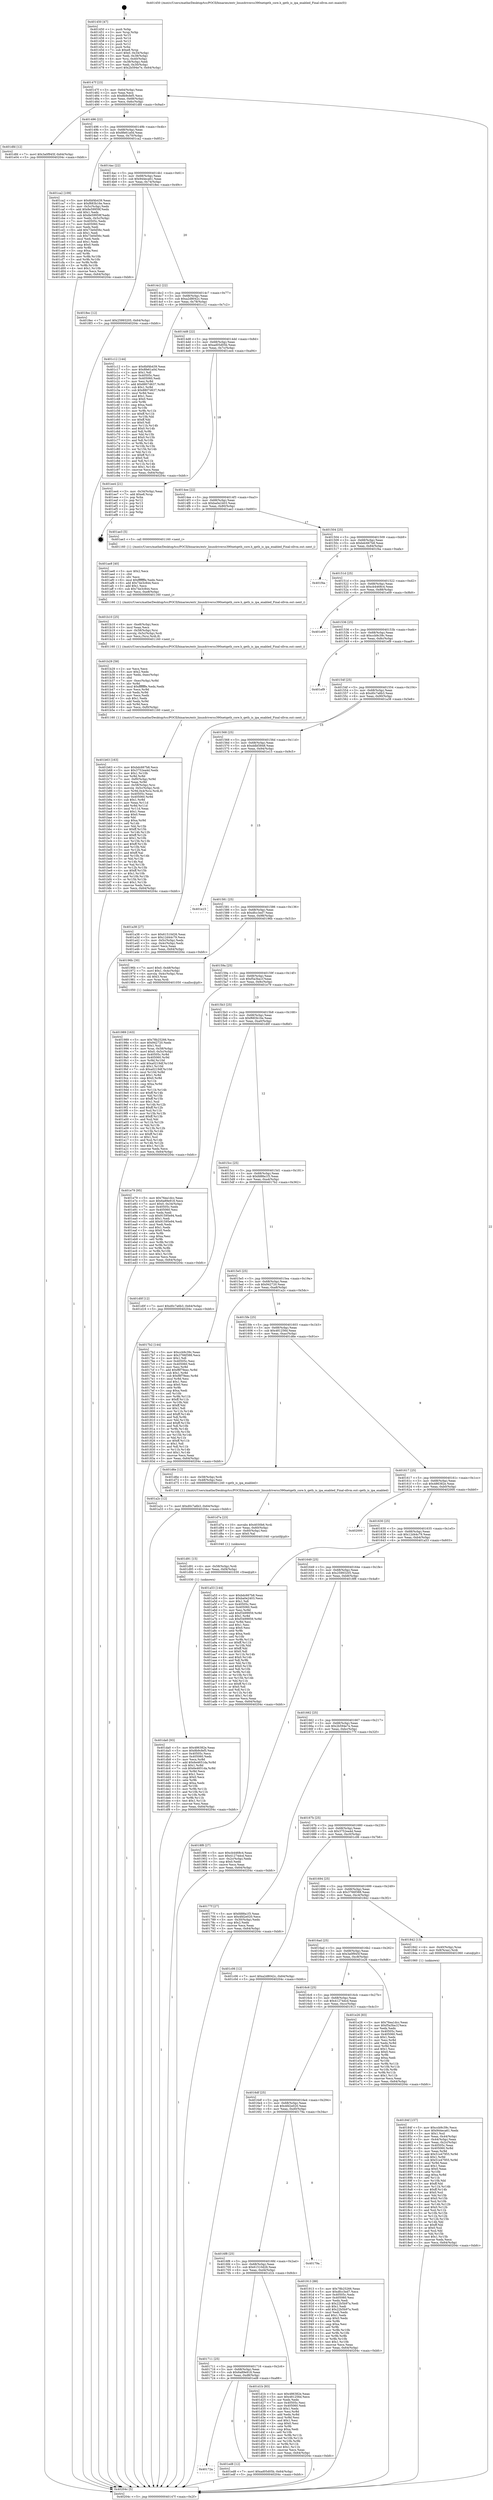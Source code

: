 digraph "0x401450" {
  label = "0x401450 (/mnt/c/Users/mathe/Desktop/tcc/POCII/binaries/extr_linuxdriverss390netqeth_core.h_qeth_is_ipa_enabled_Final-ollvm.out::main(0))"
  labelloc = "t"
  node[shape=record]

  Entry [label="",width=0.3,height=0.3,shape=circle,fillcolor=black,style=filled]
  "0x40147f" [label="{
     0x40147f [23]\l
     | [instrs]\l
     &nbsp;&nbsp;0x40147f \<+3\>: mov -0x64(%rbp),%eax\l
     &nbsp;&nbsp;0x401482 \<+2\>: mov %eax,%ecx\l
     &nbsp;&nbsp;0x401484 \<+6\>: sub $0x8b9cfef5,%ecx\l
     &nbsp;&nbsp;0x40148a \<+3\>: mov %eax,-0x68(%rbp)\l
     &nbsp;&nbsp;0x40148d \<+3\>: mov %ecx,-0x6c(%rbp)\l
     &nbsp;&nbsp;0x401490 \<+6\>: je 0000000000401dfd \<main+0x9ad\>\l
  }"]
  "0x401dfd" [label="{
     0x401dfd [12]\l
     | [instrs]\l
     &nbsp;&nbsp;0x401dfd \<+7\>: movl $0x3a0f945f,-0x64(%rbp)\l
     &nbsp;&nbsp;0x401e04 \<+5\>: jmp 000000000040204c \<main+0xbfc\>\l
  }"]
  "0x401496" [label="{
     0x401496 [22]\l
     | [instrs]\l
     &nbsp;&nbsp;0x401496 \<+5\>: jmp 000000000040149b \<main+0x4b\>\l
     &nbsp;&nbsp;0x40149b \<+3\>: mov -0x68(%rbp),%eax\l
     &nbsp;&nbsp;0x40149e \<+5\>: sub $0x8fe61a0d,%eax\l
     &nbsp;&nbsp;0x4014a3 \<+3\>: mov %eax,-0x70(%rbp)\l
     &nbsp;&nbsp;0x4014a6 \<+6\>: je 0000000000401ca2 \<main+0x852\>\l
  }"]
  Exit [label="",width=0.3,height=0.3,shape=circle,fillcolor=black,style=filled,peripheries=2]
  "0x401ca2" [label="{
     0x401ca2 [109]\l
     | [instrs]\l
     &nbsp;&nbsp;0x401ca2 \<+5\>: mov $0x6bf4b439,%eax\l
     &nbsp;&nbsp;0x401ca7 \<+5\>: mov $0xf683b16e,%ecx\l
     &nbsp;&nbsp;0x401cac \<+3\>: mov -0x5c(%rbp),%edx\l
     &nbsp;&nbsp;0x401caf \<+6\>: add $0x8e59959f,%edx\l
     &nbsp;&nbsp;0x401cb5 \<+3\>: add $0x1,%edx\l
     &nbsp;&nbsp;0x401cb8 \<+6\>: sub $0x8e59959f,%edx\l
     &nbsp;&nbsp;0x401cbe \<+3\>: mov %edx,-0x5c(%rbp)\l
     &nbsp;&nbsp;0x401cc1 \<+7\>: mov 0x40505c,%edx\l
     &nbsp;&nbsp;0x401cc8 \<+7\>: mov 0x405060,%esi\l
     &nbsp;&nbsp;0x401ccf \<+2\>: mov %edx,%edi\l
     &nbsp;&nbsp;0x401cd1 \<+6\>: add $0x73e0d56c,%edi\l
     &nbsp;&nbsp;0x401cd7 \<+3\>: sub $0x1,%edi\l
     &nbsp;&nbsp;0x401cda \<+6\>: sub $0x73e0d56c,%edi\l
     &nbsp;&nbsp;0x401ce0 \<+3\>: imul %edi,%edx\l
     &nbsp;&nbsp;0x401ce3 \<+3\>: and $0x1,%edx\l
     &nbsp;&nbsp;0x401ce6 \<+3\>: cmp $0x0,%edx\l
     &nbsp;&nbsp;0x401ce9 \<+4\>: sete %r8b\l
     &nbsp;&nbsp;0x401ced \<+3\>: cmp $0xa,%esi\l
     &nbsp;&nbsp;0x401cf0 \<+4\>: setl %r9b\l
     &nbsp;&nbsp;0x401cf4 \<+3\>: mov %r8b,%r10b\l
     &nbsp;&nbsp;0x401cf7 \<+3\>: and %r9b,%r10b\l
     &nbsp;&nbsp;0x401cfa \<+3\>: xor %r9b,%r8b\l
     &nbsp;&nbsp;0x401cfd \<+3\>: or %r8b,%r10b\l
     &nbsp;&nbsp;0x401d00 \<+4\>: test $0x1,%r10b\l
     &nbsp;&nbsp;0x401d04 \<+3\>: cmovne %ecx,%eax\l
     &nbsp;&nbsp;0x401d07 \<+3\>: mov %eax,-0x64(%rbp)\l
     &nbsp;&nbsp;0x401d0a \<+5\>: jmp 000000000040204c \<main+0xbfc\>\l
  }"]
  "0x4014ac" [label="{
     0x4014ac [22]\l
     | [instrs]\l
     &nbsp;&nbsp;0x4014ac \<+5\>: jmp 00000000004014b1 \<main+0x61\>\l
     &nbsp;&nbsp;0x4014b1 \<+3\>: mov -0x68(%rbp),%eax\l
     &nbsp;&nbsp;0x4014b4 \<+5\>: sub $0x944eca61,%eax\l
     &nbsp;&nbsp;0x4014b9 \<+3\>: mov %eax,-0x74(%rbp)\l
     &nbsp;&nbsp;0x4014bc \<+6\>: je 00000000004018ec \<main+0x49c\>\l
  }"]
  "0x40172a" [label="{
     0x40172a\l
  }", style=dashed]
  "0x4018ec" [label="{
     0x4018ec [12]\l
     | [instrs]\l
     &nbsp;&nbsp;0x4018ec \<+7\>: movl $0x25993205,-0x64(%rbp)\l
     &nbsp;&nbsp;0x4018f3 \<+5\>: jmp 000000000040204c \<main+0xbfc\>\l
  }"]
  "0x4014c2" [label="{
     0x4014c2 [22]\l
     | [instrs]\l
     &nbsp;&nbsp;0x4014c2 \<+5\>: jmp 00000000004014c7 \<main+0x77\>\l
     &nbsp;&nbsp;0x4014c7 \<+3\>: mov -0x68(%rbp),%eax\l
     &nbsp;&nbsp;0x4014ca \<+5\>: sub $0xa2d8042c,%eax\l
     &nbsp;&nbsp;0x4014cf \<+3\>: mov %eax,-0x78(%rbp)\l
     &nbsp;&nbsp;0x4014d2 \<+6\>: je 0000000000401c12 \<main+0x7c2\>\l
  }"]
  "0x401ed8" [label="{
     0x401ed8 [12]\l
     | [instrs]\l
     &nbsp;&nbsp;0x401ed8 \<+7\>: movl $0xad05d05b,-0x64(%rbp)\l
     &nbsp;&nbsp;0x401edf \<+5\>: jmp 000000000040204c \<main+0xbfc\>\l
  }"]
  "0x401c12" [label="{
     0x401c12 [144]\l
     | [instrs]\l
     &nbsp;&nbsp;0x401c12 \<+5\>: mov $0x6bf4b439,%eax\l
     &nbsp;&nbsp;0x401c17 \<+5\>: mov $0x8fe61a0d,%ecx\l
     &nbsp;&nbsp;0x401c1c \<+2\>: mov $0x1,%dl\l
     &nbsp;&nbsp;0x401c1e \<+7\>: mov 0x40505c,%esi\l
     &nbsp;&nbsp;0x401c25 \<+7\>: mov 0x405060,%edi\l
     &nbsp;&nbsp;0x401c2c \<+3\>: mov %esi,%r8d\l
     &nbsp;&nbsp;0x401c2f \<+7\>: add $0x8807d637,%r8d\l
     &nbsp;&nbsp;0x401c36 \<+4\>: sub $0x1,%r8d\l
     &nbsp;&nbsp;0x401c3a \<+7\>: sub $0x8807d637,%r8d\l
     &nbsp;&nbsp;0x401c41 \<+4\>: imul %r8d,%esi\l
     &nbsp;&nbsp;0x401c45 \<+3\>: and $0x1,%esi\l
     &nbsp;&nbsp;0x401c48 \<+3\>: cmp $0x0,%esi\l
     &nbsp;&nbsp;0x401c4b \<+4\>: sete %r9b\l
     &nbsp;&nbsp;0x401c4f \<+3\>: cmp $0xa,%edi\l
     &nbsp;&nbsp;0x401c52 \<+4\>: setl %r10b\l
     &nbsp;&nbsp;0x401c56 \<+3\>: mov %r9b,%r11b\l
     &nbsp;&nbsp;0x401c59 \<+4\>: xor $0xff,%r11b\l
     &nbsp;&nbsp;0x401c5d \<+3\>: mov %r10b,%bl\l
     &nbsp;&nbsp;0x401c60 \<+3\>: xor $0xff,%bl\l
     &nbsp;&nbsp;0x401c63 \<+3\>: xor $0x0,%dl\l
     &nbsp;&nbsp;0x401c66 \<+3\>: mov %r11b,%r14b\l
     &nbsp;&nbsp;0x401c69 \<+4\>: and $0x0,%r14b\l
     &nbsp;&nbsp;0x401c6d \<+3\>: and %dl,%r9b\l
     &nbsp;&nbsp;0x401c70 \<+3\>: mov %bl,%r15b\l
     &nbsp;&nbsp;0x401c73 \<+4\>: and $0x0,%r15b\l
     &nbsp;&nbsp;0x401c77 \<+3\>: and %dl,%r10b\l
     &nbsp;&nbsp;0x401c7a \<+3\>: or %r9b,%r14b\l
     &nbsp;&nbsp;0x401c7d \<+3\>: or %r10b,%r15b\l
     &nbsp;&nbsp;0x401c80 \<+3\>: xor %r15b,%r14b\l
     &nbsp;&nbsp;0x401c83 \<+3\>: or %bl,%r11b\l
     &nbsp;&nbsp;0x401c86 \<+4\>: xor $0xff,%r11b\l
     &nbsp;&nbsp;0x401c8a \<+3\>: or $0x0,%dl\l
     &nbsp;&nbsp;0x401c8d \<+3\>: and %dl,%r11b\l
     &nbsp;&nbsp;0x401c90 \<+3\>: or %r11b,%r14b\l
     &nbsp;&nbsp;0x401c93 \<+4\>: test $0x1,%r14b\l
     &nbsp;&nbsp;0x401c97 \<+3\>: cmovne %ecx,%eax\l
     &nbsp;&nbsp;0x401c9a \<+3\>: mov %eax,-0x64(%rbp)\l
     &nbsp;&nbsp;0x401c9d \<+5\>: jmp 000000000040204c \<main+0xbfc\>\l
  }"]
  "0x4014d8" [label="{
     0x4014d8 [22]\l
     | [instrs]\l
     &nbsp;&nbsp;0x4014d8 \<+5\>: jmp 00000000004014dd \<main+0x8d\>\l
     &nbsp;&nbsp;0x4014dd \<+3\>: mov -0x68(%rbp),%eax\l
     &nbsp;&nbsp;0x4014e0 \<+5\>: sub $0xad05d05b,%eax\l
     &nbsp;&nbsp;0x4014e5 \<+3\>: mov %eax,-0x7c(%rbp)\l
     &nbsp;&nbsp;0x4014e8 \<+6\>: je 0000000000401ee4 \<main+0xa94\>\l
  }"]
  "0x401da0" [label="{
     0x401da0 [93]\l
     | [instrs]\l
     &nbsp;&nbsp;0x401da0 \<+5\>: mov $0x486382e,%eax\l
     &nbsp;&nbsp;0x401da5 \<+5\>: mov $0x8b9cfef5,%esi\l
     &nbsp;&nbsp;0x401daa \<+7\>: mov 0x40505c,%ecx\l
     &nbsp;&nbsp;0x401db1 \<+7\>: mov 0x405060,%edx\l
     &nbsp;&nbsp;0x401db8 \<+3\>: mov %ecx,%r8d\l
     &nbsp;&nbsp;0x401dbb \<+7\>: add $0x6e4651da,%r8d\l
     &nbsp;&nbsp;0x401dc2 \<+4\>: sub $0x1,%r8d\l
     &nbsp;&nbsp;0x401dc6 \<+7\>: sub $0x6e4651da,%r8d\l
     &nbsp;&nbsp;0x401dcd \<+4\>: imul %r8d,%ecx\l
     &nbsp;&nbsp;0x401dd1 \<+3\>: and $0x1,%ecx\l
     &nbsp;&nbsp;0x401dd4 \<+3\>: cmp $0x0,%ecx\l
     &nbsp;&nbsp;0x401dd7 \<+4\>: sete %r9b\l
     &nbsp;&nbsp;0x401ddb \<+3\>: cmp $0xa,%edx\l
     &nbsp;&nbsp;0x401dde \<+4\>: setl %r10b\l
     &nbsp;&nbsp;0x401de2 \<+3\>: mov %r9b,%r11b\l
     &nbsp;&nbsp;0x401de5 \<+3\>: and %r10b,%r11b\l
     &nbsp;&nbsp;0x401de8 \<+3\>: xor %r10b,%r9b\l
     &nbsp;&nbsp;0x401deb \<+3\>: or %r9b,%r11b\l
     &nbsp;&nbsp;0x401dee \<+4\>: test $0x1,%r11b\l
     &nbsp;&nbsp;0x401df2 \<+3\>: cmovne %esi,%eax\l
     &nbsp;&nbsp;0x401df5 \<+3\>: mov %eax,-0x64(%rbp)\l
     &nbsp;&nbsp;0x401df8 \<+5\>: jmp 000000000040204c \<main+0xbfc\>\l
  }"]
  "0x401ee4" [label="{
     0x401ee4 [21]\l
     | [instrs]\l
     &nbsp;&nbsp;0x401ee4 \<+3\>: mov -0x34(%rbp),%eax\l
     &nbsp;&nbsp;0x401ee7 \<+7\>: add $0xe8,%rsp\l
     &nbsp;&nbsp;0x401eee \<+1\>: pop %rbx\l
     &nbsp;&nbsp;0x401eef \<+2\>: pop %r12\l
     &nbsp;&nbsp;0x401ef1 \<+2\>: pop %r13\l
     &nbsp;&nbsp;0x401ef3 \<+2\>: pop %r14\l
     &nbsp;&nbsp;0x401ef5 \<+2\>: pop %r15\l
     &nbsp;&nbsp;0x401ef7 \<+1\>: pop %rbp\l
     &nbsp;&nbsp;0x401ef8 \<+1\>: ret\l
  }"]
  "0x4014ee" [label="{
     0x4014ee [22]\l
     | [instrs]\l
     &nbsp;&nbsp;0x4014ee \<+5\>: jmp 00000000004014f3 \<main+0xa3\>\l
     &nbsp;&nbsp;0x4014f3 \<+3\>: mov -0x68(%rbp),%eax\l
     &nbsp;&nbsp;0x4014f6 \<+5\>: sub $0xba0e2403,%eax\l
     &nbsp;&nbsp;0x4014fb \<+3\>: mov %eax,-0x80(%rbp)\l
     &nbsp;&nbsp;0x4014fe \<+6\>: je 0000000000401ae3 \<main+0x693\>\l
  }"]
  "0x401d91" [label="{
     0x401d91 [15]\l
     | [instrs]\l
     &nbsp;&nbsp;0x401d91 \<+4\>: mov -0x58(%rbp),%rdi\l
     &nbsp;&nbsp;0x401d95 \<+6\>: mov %eax,-0xf4(%rbp)\l
     &nbsp;&nbsp;0x401d9b \<+5\>: call 0000000000401030 \<free@plt\>\l
     | [calls]\l
     &nbsp;&nbsp;0x401030 \{1\} (unknown)\l
  }"]
  "0x401ae3" [label="{
     0x401ae3 [5]\l
     | [instrs]\l
     &nbsp;&nbsp;0x401ae3 \<+5\>: call 0000000000401160 \<next_i\>\l
     | [calls]\l
     &nbsp;&nbsp;0x401160 \{1\} (/mnt/c/Users/mathe/Desktop/tcc/POCII/binaries/extr_linuxdriverss390netqeth_core.h_qeth_is_ipa_enabled_Final-ollvm.out::next_i)\l
  }"]
  "0x401504" [label="{
     0x401504 [25]\l
     | [instrs]\l
     &nbsp;&nbsp;0x401504 \<+5\>: jmp 0000000000401509 \<main+0xb9\>\l
     &nbsp;&nbsp;0x401509 \<+3\>: mov -0x68(%rbp),%eax\l
     &nbsp;&nbsp;0x40150c \<+5\>: sub $0xbdc667b8,%eax\l
     &nbsp;&nbsp;0x401511 \<+6\>: mov %eax,-0x84(%rbp)\l
     &nbsp;&nbsp;0x401517 \<+6\>: je 0000000000401f4a \<main+0xafa\>\l
  }"]
  "0x401d7a" [label="{
     0x401d7a [23]\l
     | [instrs]\l
     &nbsp;&nbsp;0x401d7a \<+10\>: movabs $0x4030b6,%rdi\l
     &nbsp;&nbsp;0x401d84 \<+3\>: mov %eax,-0x60(%rbp)\l
     &nbsp;&nbsp;0x401d87 \<+3\>: mov -0x60(%rbp),%esi\l
     &nbsp;&nbsp;0x401d8a \<+2\>: mov $0x0,%al\l
     &nbsp;&nbsp;0x401d8c \<+5\>: call 0000000000401040 \<printf@plt\>\l
     | [calls]\l
     &nbsp;&nbsp;0x401040 \{1\} (unknown)\l
  }"]
  "0x401f4a" [label="{
     0x401f4a\l
  }", style=dashed]
  "0x40151d" [label="{
     0x40151d [25]\l
     | [instrs]\l
     &nbsp;&nbsp;0x40151d \<+5\>: jmp 0000000000401522 \<main+0xd2\>\l
     &nbsp;&nbsp;0x401522 \<+3\>: mov -0x68(%rbp),%eax\l
     &nbsp;&nbsp;0x401525 \<+5\>: sub $0xcb4468c4,%eax\l
     &nbsp;&nbsp;0x40152a \<+6\>: mov %eax,-0x88(%rbp)\l
     &nbsp;&nbsp;0x401530 \<+6\>: je 0000000000401e09 \<main+0x9b9\>\l
  }"]
  "0x401711" [label="{
     0x401711 [25]\l
     | [instrs]\l
     &nbsp;&nbsp;0x401711 \<+5\>: jmp 0000000000401716 \<main+0x2c6\>\l
     &nbsp;&nbsp;0x401716 \<+3\>: mov -0x68(%rbp),%eax\l
     &nbsp;&nbsp;0x401719 \<+5\>: sub $0x6a89e918,%eax\l
     &nbsp;&nbsp;0x40171e \<+6\>: mov %eax,-0xd8(%rbp)\l
     &nbsp;&nbsp;0x401724 \<+6\>: je 0000000000401ed8 \<main+0xa88\>\l
  }"]
  "0x401e09" [label="{
     0x401e09\l
  }", style=dashed]
  "0x401536" [label="{
     0x401536 [25]\l
     | [instrs]\l
     &nbsp;&nbsp;0x401536 \<+5\>: jmp 000000000040153b \<main+0xeb\>\l
     &nbsp;&nbsp;0x40153b \<+3\>: mov -0x68(%rbp),%eax\l
     &nbsp;&nbsp;0x40153e \<+5\>: sub $0xccb9c39c,%eax\l
     &nbsp;&nbsp;0x401543 \<+6\>: mov %eax,-0x8c(%rbp)\l
     &nbsp;&nbsp;0x401549 \<+6\>: je 0000000000401ef9 \<main+0xaa9\>\l
  }"]
  "0x401d1b" [label="{
     0x401d1b [83]\l
     | [instrs]\l
     &nbsp;&nbsp;0x401d1b \<+5\>: mov $0x486382e,%eax\l
     &nbsp;&nbsp;0x401d20 \<+5\>: mov $0x481256d,%ecx\l
     &nbsp;&nbsp;0x401d25 \<+2\>: xor %edx,%edx\l
     &nbsp;&nbsp;0x401d27 \<+7\>: mov 0x40505c,%esi\l
     &nbsp;&nbsp;0x401d2e \<+7\>: mov 0x405060,%edi\l
     &nbsp;&nbsp;0x401d35 \<+3\>: sub $0x1,%edx\l
     &nbsp;&nbsp;0x401d38 \<+3\>: mov %esi,%r8d\l
     &nbsp;&nbsp;0x401d3b \<+3\>: add %edx,%r8d\l
     &nbsp;&nbsp;0x401d3e \<+4\>: imul %r8d,%esi\l
     &nbsp;&nbsp;0x401d42 \<+3\>: and $0x1,%esi\l
     &nbsp;&nbsp;0x401d45 \<+3\>: cmp $0x0,%esi\l
     &nbsp;&nbsp;0x401d48 \<+4\>: sete %r9b\l
     &nbsp;&nbsp;0x401d4c \<+3\>: cmp $0xa,%edi\l
     &nbsp;&nbsp;0x401d4f \<+4\>: setl %r10b\l
     &nbsp;&nbsp;0x401d53 \<+3\>: mov %r9b,%r11b\l
     &nbsp;&nbsp;0x401d56 \<+3\>: and %r10b,%r11b\l
     &nbsp;&nbsp;0x401d59 \<+3\>: xor %r10b,%r9b\l
     &nbsp;&nbsp;0x401d5c \<+3\>: or %r9b,%r11b\l
     &nbsp;&nbsp;0x401d5f \<+4\>: test $0x1,%r11b\l
     &nbsp;&nbsp;0x401d63 \<+3\>: cmovne %ecx,%eax\l
     &nbsp;&nbsp;0x401d66 \<+3\>: mov %eax,-0x64(%rbp)\l
     &nbsp;&nbsp;0x401d69 \<+5\>: jmp 000000000040204c \<main+0xbfc\>\l
  }"]
  "0x401ef9" [label="{
     0x401ef9\l
  }", style=dashed]
  "0x40154f" [label="{
     0x40154f [25]\l
     | [instrs]\l
     &nbsp;&nbsp;0x40154f \<+5\>: jmp 0000000000401554 \<main+0x104\>\l
     &nbsp;&nbsp;0x401554 \<+3\>: mov -0x68(%rbp),%eax\l
     &nbsp;&nbsp;0x401557 \<+5\>: sub $0xd0c7a6b3,%eax\l
     &nbsp;&nbsp;0x40155c \<+6\>: mov %eax,-0x90(%rbp)\l
     &nbsp;&nbsp;0x401562 \<+6\>: je 0000000000401a38 \<main+0x5e8\>\l
  }"]
  "0x4016f8" [label="{
     0x4016f8 [25]\l
     | [instrs]\l
     &nbsp;&nbsp;0x4016f8 \<+5\>: jmp 00000000004016fd \<main+0x2ad\>\l
     &nbsp;&nbsp;0x4016fd \<+3\>: mov -0x68(%rbp),%eax\l
     &nbsp;&nbsp;0x401700 \<+5\>: sub $0x61510d26,%eax\l
     &nbsp;&nbsp;0x401705 \<+6\>: mov %eax,-0xd4(%rbp)\l
     &nbsp;&nbsp;0x40170b \<+6\>: je 0000000000401d1b \<main+0x8cb\>\l
  }"]
  "0x401a38" [label="{
     0x401a38 [27]\l
     | [instrs]\l
     &nbsp;&nbsp;0x401a38 \<+5\>: mov $0x61510d26,%eax\l
     &nbsp;&nbsp;0x401a3d \<+5\>: mov $0x12d44c79,%ecx\l
     &nbsp;&nbsp;0x401a42 \<+3\>: mov -0x5c(%rbp),%edx\l
     &nbsp;&nbsp;0x401a45 \<+3\>: cmp -0x4c(%rbp),%edx\l
     &nbsp;&nbsp;0x401a48 \<+3\>: cmovl %ecx,%eax\l
     &nbsp;&nbsp;0x401a4b \<+3\>: mov %eax,-0x64(%rbp)\l
     &nbsp;&nbsp;0x401a4e \<+5\>: jmp 000000000040204c \<main+0xbfc\>\l
  }"]
  "0x401568" [label="{
     0x401568 [25]\l
     | [instrs]\l
     &nbsp;&nbsp;0x401568 \<+5\>: jmp 000000000040156d \<main+0x11d\>\l
     &nbsp;&nbsp;0x40156d \<+3\>: mov -0x68(%rbp),%eax\l
     &nbsp;&nbsp;0x401570 \<+5\>: sub $0xddbf3848,%eax\l
     &nbsp;&nbsp;0x401575 \<+6\>: mov %eax,-0x94(%rbp)\l
     &nbsp;&nbsp;0x40157b \<+6\>: je 0000000000401e15 \<main+0x9c5\>\l
  }"]
  "0x40179a" [label="{
     0x40179a\l
  }", style=dashed]
  "0x401e15" [label="{
     0x401e15\l
  }", style=dashed]
  "0x401581" [label="{
     0x401581 [25]\l
     | [instrs]\l
     &nbsp;&nbsp;0x401581 \<+5\>: jmp 0000000000401586 \<main+0x136\>\l
     &nbsp;&nbsp;0x401586 \<+3\>: mov -0x68(%rbp),%eax\l
     &nbsp;&nbsp;0x401589 \<+5\>: sub $0xdfcc3ed7,%eax\l
     &nbsp;&nbsp;0x40158e \<+6\>: mov %eax,-0x98(%rbp)\l
     &nbsp;&nbsp;0x401594 \<+6\>: je 000000000040196b \<main+0x51b\>\l
  }"]
  "0x401b63" [label="{
     0x401b63 [163]\l
     | [instrs]\l
     &nbsp;&nbsp;0x401b63 \<+5\>: mov $0xbdc667b8,%ecx\l
     &nbsp;&nbsp;0x401b68 \<+5\>: mov $0x3752ea4d,%edx\l
     &nbsp;&nbsp;0x401b6d \<+3\>: mov $0x1,%r10b\l
     &nbsp;&nbsp;0x401b70 \<+3\>: xor %r8d,%r8d\l
     &nbsp;&nbsp;0x401b73 \<+7\>: mov -0xf0(%rbp),%r9d\l
     &nbsp;&nbsp;0x401b7a \<+4\>: imul %eax,%r9d\l
     &nbsp;&nbsp;0x401b7e \<+4\>: mov -0x58(%rbp),%rsi\l
     &nbsp;&nbsp;0x401b82 \<+4\>: movslq -0x5c(%rbp),%rdi\l
     &nbsp;&nbsp;0x401b86 \<+5\>: mov %r9d,0x4(%rsi,%rdi,8)\l
     &nbsp;&nbsp;0x401b8b \<+7\>: mov 0x40505c,%eax\l
     &nbsp;&nbsp;0x401b92 \<+8\>: mov 0x405060,%r9d\l
     &nbsp;&nbsp;0x401b9a \<+4\>: sub $0x1,%r8d\l
     &nbsp;&nbsp;0x401b9e \<+3\>: mov %eax,%r11d\l
     &nbsp;&nbsp;0x401ba1 \<+3\>: add %r8d,%r11d\l
     &nbsp;&nbsp;0x401ba4 \<+4\>: imul %r11d,%eax\l
     &nbsp;&nbsp;0x401ba8 \<+3\>: and $0x1,%eax\l
     &nbsp;&nbsp;0x401bab \<+3\>: cmp $0x0,%eax\l
     &nbsp;&nbsp;0x401bae \<+3\>: sete %bl\l
     &nbsp;&nbsp;0x401bb1 \<+4\>: cmp $0xa,%r9d\l
     &nbsp;&nbsp;0x401bb5 \<+4\>: setl %r14b\l
     &nbsp;&nbsp;0x401bb9 \<+3\>: mov %bl,%r15b\l
     &nbsp;&nbsp;0x401bbc \<+4\>: xor $0xff,%r15b\l
     &nbsp;&nbsp;0x401bc0 \<+3\>: mov %r14b,%r12b\l
     &nbsp;&nbsp;0x401bc3 \<+4\>: xor $0xff,%r12b\l
     &nbsp;&nbsp;0x401bc7 \<+4\>: xor $0x1,%r10b\l
     &nbsp;&nbsp;0x401bcb \<+3\>: mov %r15b,%r13b\l
     &nbsp;&nbsp;0x401bce \<+4\>: and $0xff,%r13b\l
     &nbsp;&nbsp;0x401bd2 \<+3\>: and %r10b,%bl\l
     &nbsp;&nbsp;0x401bd5 \<+3\>: mov %r12b,%al\l
     &nbsp;&nbsp;0x401bd8 \<+2\>: and $0xff,%al\l
     &nbsp;&nbsp;0x401bda \<+3\>: and %r10b,%r14b\l
     &nbsp;&nbsp;0x401bdd \<+3\>: or %bl,%r13b\l
     &nbsp;&nbsp;0x401be0 \<+3\>: or %r14b,%al\l
     &nbsp;&nbsp;0x401be3 \<+3\>: xor %al,%r13b\l
     &nbsp;&nbsp;0x401be6 \<+3\>: or %r12b,%r15b\l
     &nbsp;&nbsp;0x401be9 \<+4\>: xor $0xff,%r15b\l
     &nbsp;&nbsp;0x401bed \<+4\>: or $0x1,%r10b\l
     &nbsp;&nbsp;0x401bf1 \<+3\>: and %r10b,%r15b\l
     &nbsp;&nbsp;0x401bf4 \<+3\>: or %r15b,%r13b\l
     &nbsp;&nbsp;0x401bf7 \<+4\>: test $0x1,%r13b\l
     &nbsp;&nbsp;0x401bfb \<+3\>: cmovne %edx,%ecx\l
     &nbsp;&nbsp;0x401bfe \<+3\>: mov %ecx,-0x64(%rbp)\l
     &nbsp;&nbsp;0x401c01 \<+5\>: jmp 000000000040204c \<main+0xbfc\>\l
  }"]
  "0x40196b" [label="{
     0x40196b [30]\l
     | [instrs]\l
     &nbsp;&nbsp;0x40196b \<+7\>: movl $0x0,-0x48(%rbp)\l
     &nbsp;&nbsp;0x401972 \<+7\>: movl $0x1,-0x4c(%rbp)\l
     &nbsp;&nbsp;0x401979 \<+4\>: movslq -0x4c(%rbp),%rax\l
     &nbsp;&nbsp;0x40197d \<+4\>: shl $0x3,%rax\l
     &nbsp;&nbsp;0x401981 \<+3\>: mov %rax,%rdi\l
     &nbsp;&nbsp;0x401984 \<+5\>: call 0000000000401050 \<malloc@plt\>\l
     | [calls]\l
     &nbsp;&nbsp;0x401050 \{1\} (unknown)\l
  }"]
  "0x40159a" [label="{
     0x40159a [25]\l
     | [instrs]\l
     &nbsp;&nbsp;0x40159a \<+5\>: jmp 000000000040159f \<main+0x14f\>\l
     &nbsp;&nbsp;0x40159f \<+3\>: mov -0x68(%rbp),%eax\l
     &nbsp;&nbsp;0x4015a2 \<+5\>: sub $0xf5a3ba1f,%eax\l
     &nbsp;&nbsp;0x4015a7 \<+6\>: mov %eax,-0x9c(%rbp)\l
     &nbsp;&nbsp;0x4015ad \<+6\>: je 0000000000401e79 \<main+0xa29\>\l
  }"]
  "0x401b29" [label="{
     0x401b29 [58]\l
     | [instrs]\l
     &nbsp;&nbsp;0x401b29 \<+2\>: xor %ecx,%ecx\l
     &nbsp;&nbsp;0x401b2b \<+5\>: mov $0x2,%edx\l
     &nbsp;&nbsp;0x401b30 \<+6\>: mov %edx,-0xec(%rbp)\l
     &nbsp;&nbsp;0x401b36 \<+1\>: cltd\l
     &nbsp;&nbsp;0x401b37 \<+7\>: mov -0xec(%rbp),%r8d\l
     &nbsp;&nbsp;0x401b3e \<+3\>: idiv %r8d\l
     &nbsp;&nbsp;0x401b41 \<+6\>: imul $0xfffffffe,%edx,%edx\l
     &nbsp;&nbsp;0x401b47 \<+3\>: mov %ecx,%r9d\l
     &nbsp;&nbsp;0x401b4a \<+3\>: sub %edx,%r9d\l
     &nbsp;&nbsp;0x401b4d \<+2\>: mov %ecx,%edx\l
     &nbsp;&nbsp;0x401b4f \<+3\>: sub $0x1,%edx\l
     &nbsp;&nbsp;0x401b52 \<+3\>: add %edx,%r9d\l
     &nbsp;&nbsp;0x401b55 \<+3\>: sub %r9d,%ecx\l
     &nbsp;&nbsp;0x401b58 \<+6\>: mov %ecx,-0xf0(%rbp)\l
     &nbsp;&nbsp;0x401b5e \<+5\>: call 0000000000401160 \<next_i\>\l
     | [calls]\l
     &nbsp;&nbsp;0x401160 \{1\} (/mnt/c/Users/mathe/Desktop/tcc/POCII/binaries/extr_linuxdriverss390netqeth_core.h_qeth_is_ipa_enabled_Final-ollvm.out::next_i)\l
  }"]
  "0x401e79" [label="{
     0x401e79 [95]\l
     | [instrs]\l
     &nbsp;&nbsp;0x401e79 \<+5\>: mov $0x76ea1dcc,%eax\l
     &nbsp;&nbsp;0x401e7e \<+5\>: mov $0x6a89e918,%ecx\l
     &nbsp;&nbsp;0x401e83 \<+7\>: movl $0x0,-0x34(%rbp)\l
     &nbsp;&nbsp;0x401e8a \<+7\>: mov 0x40505c,%edx\l
     &nbsp;&nbsp;0x401e91 \<+7\>: mov 0x405060,%esi\l
     &nbsp;&nbsp;0x401e98 \<+2\>: mov %edx,%edi\l
     &nbsp;&nbsp;0x401e9a \<+6\>: sub $0x91595e94,%edi\l
     &nbsp;&nbsp;0x401ea0 \<+3\>: sub $0x1,%edi\l
     &nbsp;&nbsp;0x401ea3 \<+6\>: add $0x91595e94,%edi\l
     &nbsp;&nbsp;0x401ea9 \<+3\>: imul %edi,%edx\l
     &nbsp;&nbsp;0x401eac \<+3\>: and $0x1,%edx\l
     &nbsp;&nbsp;0x401eaf \<+3\>: cmp $0x0,%edx\l
     &nbsp;&nbsp;0x401eb2 \<+4\>: sete %r8b\l
     &nbsp;&nbsp;0x401eb6 \<+3\>: cmp $0xa,%esi\l
     &nbsp;&nbsp;0x401eb9 \<+4\>: setl %r9b\l
     &nbsp;&nbsp;0x401ebd \<+3\>: mov %r8b,%r10b\l
     &nbsp;&nbsp;0x401ec0 \<+3\>: and %r9b,%r10b\l
     &nbsp;&nbsp;0x401ec3 \<+3\>: xor %r9b,%r8b\l
     &nbsp;&nbsp;0x401ec6 \<+3\>: or %r8b,%r10b\l
     &nbsp;&nbsp;0x401ec9 \<+4\>: test $0x1,%r10b\l
     &nbsp;&nbsp;0x401ecd \<+3\>: cmovne %ecx,%eax\l
     &nbsp;&nbsp;0x401ed0 \<+3\>: mov %eax,-0x64(%rbp)\l
     &nbsp;&nbsp;0x401ed3 \<+5\>: jmp 000000000040204c \<main+0xbfc\>\l
  }"]
  "0x4015b3" [label="{
     0x4015b3 [25]\l
     | [instrs]\l
     &nbsp;&nbsp;0x4015b3 \<+5\>: jmp 00000000004015b8 \<main+0x168\>\l
     &nbsp;&nbsp;0x4015b8 \<+3\>: mov -0x68(%rbp),%eax\l
     &nbsp;&nbsp;0x4015bb \<+5\>: sub $0xf683b16e,%eax\l
     &nbsp;&nbsp;0x4015c0 \<+6\>: mov %eax,-0xa0(%rbp)\l
     &nbsp;&nbsp;0x4015c6 \<+6\>: je 0000000000401d0f \<main+0x8bf\>\l
  }"]
  "0x401b10" [label="{
     0x401b10 [25]\l
     | [instrs]\l
     &nbsp;&nbsp;0x401b10 \<+6\>: mov -0xe8(%rbp),%ecx\l
     &nbsp;&nbsp;0x401b16 \<+3\>: imul %eax,%ecx\l
     &nbsp;&nbsp;0x401b19 \<+4\>: mov -0x58(%rbp),%rsi\l
     &nbsp;&nbsp;0x401b1d \<+4\>: movslq -0x5c(%rbp),%rdi\l
     &nbsp;&nbsp;0x401b21 \<+3\>: mov %ecx,(%rsi,%rdi,8)\l
     &nbsp;&nbsp;0x401b24 \<+5\>: call 0000000000401160 \<next_i\>\l
     | [calls]\l
     &nbsp;&nbsp;0x401160 \{1\} (/mnt/c/Users/mathe/Desktop/tcc/POCII/binaries/extr_linuxdriverss390netqeth_core.h_qeth_is_ipa_enabled_Final-ollvm.out::next_i)\l
  }"]
  "0x401d0f" [label="{
     0x401d0f [12]\l
     | [instrs]\l
     &nbsp;&nbsp;0x401d0f \<+7\>: movl $0xd0c7a6b3,-0x64(%rbp)\l
     &nbsp;&nbsp;0x401d16 \<+5\>: jmp 000000000040204c \<main+0xbfc\>\l
  }"]
  "0x4015cc" [label="{
     0x4015cc [25]\l
     | [instrs]\l
     &nbsp;&nbsp;0x4015cc \<+5\>: jmp 00000000004015d1 \<main+0x181\>\l
     &nbsp;&nbsp;0x4015d1 \<+3\>: mov -0x68(%rbp),%eax\l
     &nbsp;&nbsp;0x4015d4 \<+5\>: sub $0xfd88a1f3,%eax\l
     &nbsp;&nbsp;0x4015d9 \<+6\>: mov %eax,-0xa4(%rbp)\l
     &nbsp;&nbsp;0x4015df \<+6\>: je 00000000004017b2 \<main+0x362\>\l
  }"]
  "0x401ae8" [label="{
     0x401ae8 [40]\l
     | [instrs]\l
     &nbsp;&nbsp;0x401ae8 \<+5\>: mov $0x2,%ecx\l
     &nbsp;&nbsp;0x401aed \<+1\>: cltd\l
     &nbsp;&nbsp;0x401aee \<+2\>: idiv %ecx\l
     &nbsp;&nbsp;0x401af0 \<+6\>: imul $0xfffffffe,%edx,%ecx\l
     &nbsp;&nbsp;0x401af6 \<+6\>: add $0x74e3c844,%ecx\l
     &nbsp;&nbsp;0x401afc \<+3\>: add $0x1,%ecx\l
     &nbsp;&nbsp;0x401aff \<+6\>: sub $0x74e3c844,%ecx\l
     &nbsp;&nbsp;0x401b05 \<+6\>: mov %ecx,-0xe8(%rbp)\l
     &nbsp;&nbsp;0x401b0b \<+5\>: call 0000000000401160 \<next_i\>\l
     | [calls]\l
     &nbsp;&nbsp;0x401160 \{1\} (/mnt/c/Users/mathe/Desktop/tcc/POCII/binaries/extr_linuxdriverss390netqeth_core.h_qeth_is_ipa_enabled_Final-ollvm.out::next_i)\l
  }"]
  "0x4017b2" [label="{
     0x4017b2 [144]\l
     | [instrs]\l
     &nbsp;&nbsp;0x4017b2 \<+5\>: mov $0xccb9c39c,%eax\l
     &nbsp;&nbsp;0x4017b7 \<+5\>: mov $0x3766f388,%ecx\l
     &nbsp;&nbsp;0x4017bc \<+2\>: mov $0x1,%dl\l
     &nbsp;&nbsp;0x4017be \<+7\>: mov 0x40505c,%esi\l
     &nbsp;&nbsp;0x4017c5 \<+7\>: mov 0x405060,%edi\l
     &nbsp;&nbsp;0x4017cc \<+3\>: mov %esi,%r8d\l
     &nbsp;&nbsp;0x4017cf \<+7\>: add $0xf8f79eec,%r8d\l
     &nbsp;&nbsp;0x4017d6 \<+4\>: sub $0x1,%r8d\l
     &nbsp;&nbsp;0x4017da \<+7\>: sub $0xf8f79eec,%r8d\l
     &nbsp;&nbsp;0x4017e1 \<+4\>: imul %r8d,%esi\l
     &nbsp;&nbsp;0x4017e5 \<+3\>: and $0x1,%esi\l
     &nbsp;&nbsp;0x4017e8 \<+3\>: cmp $0x0,%esi\l
     &nbsp;&nbsp;0x4017eb \<+4\>: sete %r9b\l
     &nbsp;&nbsp;0x4017ef \<+3\>: cmp $0xa,%edi\l
     &nbsp;&nbsp;0x4017f2 \<+4\>: setl %r10b\l
     &nbsp;&nbsp;0x4017f6 \<+3\>: mov %r9b,%r11b\l
     &nbsp;&nbsp;0x4017f9 \<+4\>: xor $0xff,%r11b\l
     &nbsp;&nbsp;0x4017fd \<+3\>: mov %r10b,%bl\l
     &nbsp;&nbsp;0x401800 \<+3\>: xor $0xff,%bl\l
     &nbsp;&nbsp;0x401803 \<+3\>: xor $0x1,%dl\l
     &nbsp;&nbsp;0x401806 \<+3\>: mov %r11b,%r14b\l
     &nbsp;&nbsp;0x401809 \<+4\>: and $0xff,%r14b\l
     &nbsp;&nbsp;0x40180d \<+3\>: and %dl,%r9b\l
     &nbsp;&nbsp;0x401810 \<+3\>: mov %bl,%r15b\l
     &nbsp;&nbsp;0x401813 \<+4\>: and $0xff,%r15b\l
     &nbsp;&nbsp;0x401817 \<+3\>: and %dl,%r10b\l
     &nbsp;&nbsp;0x40181a \<+3\>: or %r9b,%r14b\l
     &nbsp;&nbsp;0x40181d \<+3\>: or %r10b,%r15b\l
     &nbsp;&nbsp;0x401820 \<+3\>: xor %r15b,%r14b\l
     &nbsp;&nbsp;0x401823 \<+3\>: or %bl,%r11b\l
     &nbsp;&nbsp;0x401826 \<+4\>: xor $0xff,%r11b\l
     &nbsp;&nbsp;0x40182a \<+3\>: or $0x1,%dl\l
     &nbsp;&nbsp;0x40182d \<+3\>: and %dl,%r11b\l
     &nbsp;&nbsp;0x401830 \<+3\>: or %r11b,%r14b\l
     &nbsp;&nbsp;0x401833 \<+4\>: test $0x1,%r14b\l
     &nbsp;&nbsp;0x401837 \<+3\>: cmovne %ecx,%eax\l
     &nbsp;&nbsp;0x40183a \<+3\>: mov %eax,-0x64(%rbp)\l
     &nbsp;&nbsp;0x40183d \<+5\>: jmp 000000000040204c \<main+0xbfc\>\l
  }"]
  "0x4015e5" [label="{
     0x4015e5 [25]\l
     | [instrs]\l
     &nbsp;&nbsp;0x4015e5 \<+5\>: jmp 00000000004015ea \<main+0x19a\>\l
     &nbsp;&nbsp;0x4015ea \<+3\>: mov -0x68(%rbp),%eax\l
     &nbsp;&nbsp;0x4015ed \<+5\>: sub $0x942720,%eax\l
     &nbsp;&nbsp;0x4015f2 \<+6\>: mov %eax,-0xa8(%rbp)\l
     &nbsp;&nbsp;0x4015f8 \<+6\>: je 0000000000401a2c \<main+0x5dc\>\l
  }"]
  "0x401989" [label="{
     0x401989 [163]\l
     | [instrs]\l
     &nbsp;&nbsp;0x401989 \<+5\>: mov $0x78b25266,%ecx\l
     &nbsp;&nbsp;0x40198e \<+5\>: mov $0x942720,%edx\l
     &nbsp;&nbsp;0x401993 \<+3\>: mov $0x1,%sil\l
     &nbsp;&nbsp;0x401996 \<+4\>: mov %rax,-0x58(%rbp)\l
     &nbsp;&nbsp;0x40199a \<+7\>: movl $0x0,-0x5c(%rbp)\l
     &nbsp;&nbsp;0x4019a1 \<+8\>: mov 0x40505c,%r8d\l
     &nbsp;&nbsp;0x4019a9 \<+8\>: mov 0x405060,%r9d\l
     &nbsp;&nbsp;0x4019b1 \<+3\>: mov %r8d,%r10d\l
     &nbsp;&nbsp;0x4019b4 \<+7\>: add $0xa0219df,%r10d\l
     &nbsp;&nbsp;0x4019bb \<+4\>: sub $0x1,%r10d\l
     &nbsp;&nbsp;0x4019bf \<+7\>: sub $0xa0219df,%r10d\l
     &nbsp;&nbsp;0x4019c6 \<+4\>: imul %r10d,%r8d\l
     &nbsp;&nbsp;0x4019ca \<+4\>: and $0x1,%r8d\l
     &nbsp;&nbsp;0x4019ce \<+4\>: cmp $0x0,%r8d\l
     &nbsp;&nbsp;0x4019d2 \<+4\>: sete %r11b\l
     &nbsp;&nbsp;0x4019d6 \<+4\>: cmp $0xa,%r9d\l
     &nbsp;&nbsp;0x4019da \<+3\>: setl %bl\l
     &nbsp;&nbsp;0x4019dd \<+3\>: mov %r11b,%r14b\l
     &nbsp;&nbsp;0x4019e0 \<+4\>: xor $0xff,%r14b\l
     &nbsp;&nbsp;0x4019e4 \<+3\>: mov %bl,%r15b\l
     &nbsp;&nbsp;0x4019e7 \<+4\>: xor $0xff,%r15b\l
     &nbsp;&nbsp;0x4019eb \<+4\>: xor $0x1,%sil\l
     &nbsp;&nbsp;0x4019ef \<+3\>: mov %r14b,%r12b\l
     &nbsp;&nbsp;0x4019f2 \<+4\>: and $0xff,%r12b\l
     &nbsp;&nbsp;0x4019f6 \<+3\>: and %sil,%r11b\l
     &nbsp;&nbsp;0x4019f9 \<+3\>: mov %r15b,%r13b\l
     &nbsp;&nbsp;0x4019fc \<+4\>: and $0xff,%r13b\l
     &nbsp;&nbsp;0x401a00 \<+3\>: and %sil,%bl\l
     &nbsp;&nbsp;0x401a03 \<+3\>: or %r11b,%r12b\l
     &nbsp;&nbsp;0x401a06 \<+3\>: or %bl,%r13b\l
     &nbsp;&nbsp;0x401a09 \<+3\>: xor %r13b,%r12b\l
     &nbsp;&nbsp;0x401a0c \<+3\>: or %r15b,%r14b\l
     &nbsp;&nbsp;0x401a0f \<+4\>: xor $0xff,%r14b\l
     &nbsp;&nbsp;0x401a13 \<+4\>: or $0x1,%sil\l
     &nbsp;&nbsp;0x401a17 \<+3\>: and %sil,%r14b\l
     &nbsp;&nbsp;0x401a1a \<+3\>: or %r14b,%r12b\l
     &nbsp;&nbsp;0x401a1d \<+4\>: test $0x1,%r12b\l
     &nbsp;&nbsp;0x401a21 \<+3\>: cmovne %edx,%ecx\l
     &nbsp;&nbsp;0x401a24 \<+3\>: mov %ecx,-0x64(%rbp)\l
     &nbsp;&nbsp;0x401a27 \<+5\>: jmp 000000000040204c \<main+0xbfc\>\l
  }"]
  "0x401a2c" [label="{
     0x401a2c [12]\l
     | [instrs]\l
     &nbsp;&nbsp;0x401a2c \<+7\>: movl $0xd0c7a6b3,-0x64(%rbp)\l
     &nbsp;&nbsp;0x401a33 \<+5\>: jmp 000000000040204c \<main+0xbfc\>\l
  }"]
  "0x4015fe" [label="{
     0x4015fe [25]\l
     | [instrs]\l
     &nbsp;&nbsp;0x4015fe \<+5\>: jmp 0000000000401603 \<main+0x1b3\>\l
     &nbsp;&nbsp;0x401603 \<+3\>: mov -0x68(%rbp),%eax\l
     &nbsp;&nbsp;0x401606 \<+5\>: sub $0x481256d,%eax\l
     &nbsp;&nbsp;0x40160b \<+6\>: mov %eax,-0xac(%rbp)\l
     &nbsp;&nbsp;0x401611 \<+6\>: je 0000000000401d6e \<main+0x91e\>\l
  }"]
  "0x4016df" [label="{
     0x4016df [25]\l
     | [instrs]\l
     &nbsp;&nbsp;0x4016df \<+5\>: jmp 00000000004016e4 \<main+0x294\>\l
     &nbsp;&nbsp;0x4016e4 \<+3\>: mov -0x68(%rbp),%eax\l
     &nbsp;&nbsp;0x4016e7 \<+5\>: sub $0x4fd2e020,%eax\l
     &nbsp;&nbsp;0x4016ec \<+6\>: mov %eax,-0xd0(%rbp)\l
     &nbsp;&nbsp;0x4016f2 \<+6\>: je 000000000040179a \<main+0x34a\>\l
  }"]
  "0x401d6e" [label="{
     0x401d6e [12]\l
     | [instrs]\l
     &nbsp;&nbsp;0x401d6e \<+4\>: mov -0x58(%rbp),%rdi\l
     &nbsp;&nbsp;0x401d72 \<+3\>: mov -0x48(%rbp),%esi\l
     &nbsp;&nbsp;0x401d75 \<+5\>: call 0000000000401240 \<qeth_is_ipa_enabled\>\l
     | [calls]\l
     &nbsp;&nbsp;0x401240 \{1\} (/mnt/c/Users/mathe/Desktop/tcc/POCII/binaries/extr_linuxdriverss390netqeth_core.h_qeth_is_ipa_enabled_Final-ollvm.out::qeth_is_ipa_enabled)\l
  }"]
  "0x401617" [label="{
     0x401617 [25]\l
     | [instrs]\l
     &nbsp;&nbsp;0x401617 \<+5\>: jmp 000000000040161c \<main+0x1cc\>\l
     &nbsp;&nbsp;0x40161c \<+3\>: mov -0x68(%rbp),%eax\l
     &nbsp;&nbsp;0x40161f \<+5\>: sub $0x486382e,%eax\l
     &nbsp;&nbsp;0x401624 \<+6\>: mov %eax,-0xb0(%rbp)\l
     &nbsp;&nbsp;0x40162a \<+6\>: je 0000000000402000 \<main+0xbb0\>\l
  }"]
  "0x401913" [label="{
     0x401913 [88]\l
     | [instrs]\l
     &nbsp;&nbsp;0x401913 \<+5\>: mov $0x78b25266,%eax\l
     &nbsp;&nbsp;0x401918 \<+5\>: mov $0xdfcc3ed7,%ecx\l
     &nbsp;&nbsp;0x40191d \<+7\>: mov 0x40505c,%edx\l
     &nbsp;&nbsp;0x401924 \<+7\>: mov 0x405060,%esi\l
     &nbsp;&nbsp;0x40192b \<+2\>: mov %edx,%edi\l
     &nbsp;&nbsp;0x40192d \<+6\>: sub $0x22b5b97a,%edi\l
     &nbsp;&nbsp;0x401933 \<+3\>: sub $0x1,%edi\l
     &nbsp;&nbsp;0x401936 \<+6\>: add $0x22b5b97a,%edi\l
     &nbsp;&nbsp;0x40193c \<+3\>: imul %edi,%edx\l
     &nbsp;&nbsp;0x40193f \<+3\>: and $0x1,%edx\l
     &nbsp;&nbsp;0x401942 \<+3\>: cmp $0x0,%edx\l
     &nbsp;&nbsp;0x401945 \<+4\>: sete %r8b\l
     &nbsp;&nbsp;0x401949 \<+3\>: cmp $0xa,%esi\l
     &nbsp;&nbsp;0x40194c \<+4\>: setl %r9b\l
     &nbsp;&nbsp;0x401950 \<+3\>: mov %r8b,%r10b\l
     &nbsp;&nbsp;0x401953 \<+3\>: and %r9b,%r10b\l
     &nbsp;&nbsp;0x401956 \<+3\>: xor %r9b,%r8b\l
     &nbsp;&nbsp;0x401959 \<+3\>: or %r8b,%r10b\l
     &nbsp;&nbsp;0x40195c \<+4\>: test $0x1,%r10b\l
     &nbsp;&nbsp;0x401960 \<+3\>: cmovne %ecx,%eax\l
     &nbsp;&nbsp;0x401963 \<+3\>: mov %eax,-0x64(%rbp)\l
     &nbsp;&nbsp;0x401966 \<+5\>: jmp 000000000040204c \<main+0xbfc\>\l
  }"]
  "0x402000" [label="{
     0x402000\l
  }", style=dashed]
  "0x401630" [label="{
     0x401630 [25]\l
     | [instrs]\l
     &nbsp;&nbsp;0x401630 \<+5\>: jmp 0000000000401635 \<main+0x1e5\>\l
     &nbsp;&nbsp;0x401635 \<+3\>: mov -0x68(%rbp),%eax\l
     &nbsp;&nbsp;0x401638 \<+5\>: sub $0x12d44c79,%eax\l
     &nbsp;&nbsp;0x40163d \<+6\>: mov %eax,-0xb4(%rbp)\l
     &nbsp;&nbsp;0x401643 \<+6\>: je 0000000000401a53 \<main+0x603\>\l
  }"]
  "0x4016c6" [label="{
     0x4016c6 [25]\l
     | [instrs]\l
     &nbsp;&nbsp;0x4016c6 \<+5\>: jmp 00000000004016cb \<main+0x27b\>\l
     &nbsp;&nbsp;0x4016cb \<+3\>: mov -0x68(%rbp),%eax\l
     &nbsp;&nbsp;0x4016ce \<+5\>: sub $0x41274dcd,%eax\l
     &nbsp;&nbsp;0x4016d3 \<+6\>: mov %eax,-0xcc(%rbp)\l
     &nbsp;&nbsp;0x4016d9 \<+6\>: je 0000000000401913 \<main+0x4c3\>\l
  }"]
  "0x401a53" [label="{
     0x401a53 [144]\l
     | [instrs]\l
     &nbsp;&nbsp;0x401a53 \<+5\>: mov $0xbdc667b8,%eax\l
     &nbsp;&nbsp;0x401a58 \<+5\>: mov $0xba0e2403,%ecx\l
     &nbsp;&nbsp;0x401a5d \<+2\>: mov $0x1,%dl\l
     &nbsp;&nbsp;0x401a5f \<+7\>: mov 0x40505c,%esi\l
     &nbsp;&nbsp;0x401a66 \<+7\>: mov 0x405060,%edi\l
     &nbsp;&nbsp;0x401a6d \<+3\>: mov %esi,%r8d\l
     &nbsp;&nbsp;0x401a70 \<+7\>: add $0xf3499959,%r8d\l
     &nbsp;&nbsp;0x401a77 \<+4\>: sub $0x1,%r8d\l
     &nbsp;&nbsp;0x401a7b \<+7\>: sub $0xf3499959,%r8d\l
     &nbsp;&nbsp;0x401a82 \<+4\>: imul %r8d,%esi\l
     &nbsp;&nbsp;0x401a86 \<+3\>: and $0x1,%esi\l
     &nbsp;&nbsp;0x401a89 \<+3\>: cmp $0x0,%esi\l
     &nbsp;&nbsp;0x401a8c \<+4\>: sete %r9b\l
     &nbsp;&nbsp;0x401a90 \<+3\>: cmp $0xa,%edi\l
     &nbsp;&nbsp;0x401a93 \<+4\>: setl %r10b\l
     &nbsp;&nbsp;0x401a97 \<+3\>: mov %r9b,%r11b\l
     &nbsp;&nbsp;0x401a9a \<+4\>: xor $0xff,%r11b\l
     &nbsp;&nbsp;0x401a9e \<+3\>: mov %r10b,%bl\l
     &nbsp;&nbsp;0x401aa1 \<+3\>: xor $0xff,%bl\l
     &nbsp;&nbsp;0x401aa4 \<+3\>: xor $0x0,%dl\l
     &nbsp;&nbsp;0x401aa7 \<+3\>: mov %r11b,%r14b\l
     &nbsp;&nbsp;0x401aaa \<+4\>: and $0x0,%r14b\l
     &nbsp;&nbsp;0x401aae \<+3\>: and %dl,%r9b\l
     &nbsp;&nbsp;0x401ab1 \<+3\>: mov %bl,%r15b\l
     &nbsp;&nbsp;0x401ab4 \<+4\>: and $0x0,%r15b\l
     &nbsp;&nbsp;0x401ab8 \<+3\>: and %dl,%r10b\l
     &nbsp;&nbsp;0x401abb \<+3\>: or %r9b,%r14b\l
     &nbsp;&nbsp;0x401abe \<+3\>: or %r10b,%r15b\l
     &nbsp;&nbsp;0x401ac1 \<+3\>: xor %r15b,%r14b\l
     &nbsp;&nbsp;0x401ac4 \<+3\>: or %bl,%r11b\l
     &nbsp;&nbsp;0x401ac7 \<+4\>: xor $0xff,%r11b\l
     &nbsp;&nbsp;0x401acb \<+3\>: or $0x0,%dl\l
     &nbsp;&nbsp;0x401ace \<+3\>: and %dl,%r11b\l
     &nbsp;&nbsp;0x401ad1 \<+3\>: or %r11b,%r14b\l
     &nbsp;&nbsp;0x401ad4 \<+4\>: test $0x1,%r14b\l
     &nbsp;&nbsp;0x401ad8 \<+3\>: cmovne %ecx,%eax\l
     &nbsp;&nbsp;0x401adb \<+3\>: mov %eax,-0x64(%rbp)\l
     &nbsp;&nbsp;0x401ade \<+5\>: jmp 000000000040204c \<main+0xbfc\>\l
  }"]
  "0x401649" [label="{
     0x401649 [25]\l
     | [instrs]\l
     &nbsp;&nbsp;0x401649 \<+5\>: jmp 000000000040164e \<main+0x1fe\>\l
     &nbsp;&nbsp;0x40164e \<+3\>: mov -0x68(%rbp),%eax\l
     &nbsp;&nbsp;0x401651 \<+5\>: sub $0x25993205,%eax\l
     &nbsp;&nbsp;0x401656 \<+6\>: mov %eax,-0xb8(%rbp)\l
     &nbsp;&nbsp;0x40165c \<+6\>: je 00000000004018f8 \<main+0x4a8\>\l
  }"]
  "0x401e26" [label="{
     0x401e26 [83]\l
     | [instrs]\l
     &nbsp;&nbsp;0x401e26 \<+5\>: mov $0x76ea1dcc,%eax\l
     &nbsp;&nbsp;0x401e2b \<+5\>: mov $0xf5a3ba1f,%ecx\l
     &nbsp;&nbsp;0x401e30 \<+2\>: xor %edx,%edx\l
     &nbsp;&nbsp;0x401e32 \<+7\>: mov 0x40505c,%esi\l
     &nbsp;&nbsp;0x401e39 \<+7\>: mov 0x405060,%edi\l
     &nbsp;&nbsp;0x401e40 \<+3\>: sub $0x1,%edx\l
     &nbsp;&nbsp;0x401e43 \<+3\>: mov %esi,%r8d\l
     &nbsp;&nbsp;0x401e46 \<+3\>: add %edx,%r8d\l
     &nbsp;&nbsp;0x401e49 \<+4\>: imul %r8d,%esi\l
     &nbsp;&nbsp;0x401e4d \<+3\>: and $0x1,%esi\l
     &nbsp;&nbsp;0x401e50 \<+3\>: cmp $0x0,%esi\l
     &nbsp;&nbsp;0x401e53 \<+4\>: sete %r9b\l
     &nbsp;&nbsp;0x401e57 \<+3\>: cmp $0xa,%edi\l
     &nbsp;&nbsp;0x401e5a \<+4\>: setl %r10b\l
     &nbsp;&nbsp;0x401e5e \<+3\>: mov %r9b,%r11b\l
     &nbsp;&nbsp;0x401e61 \<+3\>: and %r10b,%r11b\l
     &nbsp;&nbsp;0x401e64 \<+3\>: xor %r10b,%r9b\l
     &nbsp;&nbsp;0x401e67 \<+3\>: or %r9b,%r11b\l
     &nbsp;&nbsp;0x401e6a \<+4\>: test $0x1,%r11b\l
     &nbsp;&nbsp;0x401e6e \<+3\>: cmovne %ecx,%eax\l
     &nbsp;&nbsp;0x401e71 \<+3\>: mov %eax,-0x64(%rbp)\l
     &nbsp;&nbsp;0x401e74 \<+5\>: jmp 000000000040204c \<main+0xbfc\>\l
  }"]
  "0x4018f8" [label="{
     0x4018f8 [27]\l
     | [instrs]\l
     &nbsp;&nbsp;0x4018f8 \<+5\>: mov $0xcb4468c4,%eax\l
     &nbsp;&nbsp;0x4018fd \<+5\>: mov $0x41274dcd,%ecx\l
     &nbsp;&nbsp;0x401902 \<+3\>: mov -0x2c(%rbp),%edx\l
     &nbsp;&nbsp;0x401905 \<+3\>: cmp $0x0,%edx\l
     &nbsp;&nbsp;0x401908 \<+3\>: cmove %ecx,%eax\l
     &nbsp;&nbsp;0x40190b \<+3\>: mov %eax,-0x64(%rbp)\l
     &nbsp;&nbsp;0x40190e \<+5\>: jmp 000000000040204c \<main+0xbfc\>\l
  }"]
  "0x401662" [label="{
     0x401662 [25]\l
     | [instrs]\l
     &nbsp;&nbsp;0x401662 \<+5\>: jmp 0000000000401667 \<main+0x217\>\l
     &nbsp;&nbsp;0x401667 \<+3\>: mov -0x68(%rbp),%eax\l
     &nbsp;&nbsp;0x40166a \<+5\>: sub $0x2b594e7e,%eax\l
     &nbsp;&nbsp;0x40166f \<+6\>: mov %eax,-0xbc(%rbp)\l
     &nbsp;&nbsp;0x401675 \<+6\>: je 000000000040177f \<main+0x32f\>\l
  }"]
  "0x40184f" [label="{
     0x40184f [157]\l
     | [instrs]\l
     &nbsp;&nbsp;0x40184f \<+5\>: mov $0xccb9c39c,%ecx\l
     &nbsp;&nbsp;0x401854 \<+5\>: mov $0x944eca61,%edx\l
     &nbsp;&nbsp;0x401859 \<+3\>: mov $0x1,%sil\l
     &nbsp;&nbsp;0x40185c \<+3\>: mov %eax,-0x44(%rbp)\l
     &nbsp;&nbsp;0x40185f \<+3\>: mov -0x44(%rbp),%eax\l
     &nbsp;&nbsp;0x401862 \<+3\>: mov %eax,-0x2c(%rbp)\l
     &nbsp;&nbsp;0x401865 \<+7\>: mov 0x40505c,%eax\l
     &nbsp;&nbsp;0x40186c \<+8\>: mov 0x405060,%r8d\l
     &nbsp;&nbsp;0x401874 \<+3\>: mov %eax,%r9d\l
     &nbsp;&nbsp;0x401877 \<+7\>: add $0x51e47955,%r9d\l
     &nbsp;&nbsp;0x40187e \<+4\>: sub $0x1,%r9d\l
     &nbsp;&nbsp;0x401882 \<+7\>: sub $0x51e47955,%r9d\l
     &nbsp;&nbsp;0x401889 \<+4\>: imul %r9d,%eax\l
     &nbsp;&nbsp;0x40188d \<+3\>: and $0x1,%eax\l
     &nbsp;&nbsp;0x401890 \<+3\>: cmp $0x0,%eax\l
     &nbsp;&nbsp;0x401893 \<+4\>: sete %r10b\l
     &nbsp;&nbsp;0x401897 \<+4\>: cmp $0xa,%r8d\l
     &nbsp;&nbsp;0x40189b \<+4\>: setl %r11b\l
     &nbsp;&nbsp;0x40189f \<+3\>: mov %r10b,%bl\l
     &nbsp;&nbsp;0x4018a2 \<+3\>: xor $0xff,%bl\l
     &nbsp;&nbsp;0x4018a5 \<+3\>: mov %r11b,%r14b\l
     &nbsp;&nbsp;0x4018a8 \<+4\>: xor $0xff,%r14b\l
     &nbsp;&nbsp;0x4018ac \<+4\>: xor $0x0,%sil\l
     &nbsp;&nbsp;0x4018b0 \<+3\>: mov %bl,%r15b\l
     &nbsp;&nbsp;0x4018b3 \<+4\>: and $0x0,%r15b\l
     &nbsp;&nbsp;0x4018b7 \<+3\>: and %sil,%r10b\l
     &nbsp;&nbsp;0x4018ba \<+3\>: mov %r14b,%r12b\l
     &nbsp;&nbsp;0x4018bd \<+4\>: and $0x0,%r12b\l
     &nbsp;&nbsp;0x4018c1 \<+3\>: and %sil,%r11b\l
     &nbsp;&nbsp;0x4018c4 \<+3\>: or %r10b,%r15b\l
     &nbsp;&nbsp;0x4018c7 \<+3\>: or %r11b,%r12b\l
     &nbsp;&nbsp;0x4018ca \<+3\>: xor %r12b,%r15b\l
     &nbsp;&nbsp;0x4018cd \<+3\>: or %r14b,%bl\l
     &nbsp;&nbsp;0x4018d0 \<+3\>: xor $0xff,%bl\l
     &nbsp;&nbsp;0x4018d3 \<+4\>: or $0x0,%sil\l
     &nbsp;&nbsp;0x4018d7 \<+3\>: and %sil,%bl\l
     &nbsp;&nbsp;0x4018da \<+3\>: or %bl,%r15b\l
     &nbsp;&nbsp;0x4018dd \<+4\>: test $0x1,%r15b\l
     &nbsp;&nbsp;0x4018e1 \<+3\>: cmovne %edx,%ecx\l
     &nbsp;&nbsp;0x4018e4 \<+3\>: mov %ecx,-0x64(%rbp)\l
     &nbsp;&nbsp;0x4018e7 \<+5\>: jmp 000000000040204c \<main+0xbfc\>\l
  }"]
  "0x40177f" [label="{
     0x40177f [27]\l
     | [instrs]\l
     &nbsp;&nbsp;0x40177f \<+5\>: mov $0xfd88a1f3,%eax\l
     &nbsp;&nbsp;0x401784 \<+5\>: mov $0x4fd2e020,%ecx\l
     &nbsp;&nbsp;0x401789 \<+3\>: mov -0x30(%rbp),%edx\l
     &nbsp;&nbsp;0x40178c \<+3\>: cmp $0x2,%edx\l
     &nbsp;&nbsp;0x40178f \<+3\>: cmovne %ecx,%eax\l
     &nbsp;&nbsp;0x401792 \<+3\>: mov %eax,-0x64(%rbp)\l
     &nbsp;&nbsp;0x401795 \<+5\>: jmp 000000000040204c \<main+0xbfc\>\l
  }"]
  "0x40167b" [label="{
     0x40167b [25]\l
     | [instrs]\l
     &nbsp;&nbsp;0x40167b \<+5\>: jmp 0000000000401680 \<main+0x230\>\l
     &nbsp;&nbsp;0x401680 \<+3\>: mov -0x68(%rbp),%eax\l
     &nbsp;&nbsp;0x401683 \<+5\>: sub $0x3752ea4d,%eax\l
     &nbsp;&nbsp;0x401688 \<+6\>: mov %eax,-0xc0(%rbp)\l
     &nbsp;&nbsp;0x40168e \<+6\>: je 0000000000401c06 \<main+0x7b6\>\l
  }"]
  "0x40204c" [label="{
     0x40204c [5]\l
     | [instrs]\l
     &nbsp;&nbsp;0x40204c \<+5\>: jmp 000000000040147f \<main+0x2f\>\l
  }"]
  "0x401450" [label="{
     0x401450 [47]\l
     | [instrs]\l
     &nbsp;&nbsp;0x401450 \<+1\>: push %rbp\l
     &nbsp;&nbsp;0x401451 \<+3\>: mov %rsp,%rbp\l
     &nbsp;&nbsp;0x401454 \<+2\>: push %r15\l
     &nbsp;&nbsp;0x401456 \<+2\>: push %r14\l
     &nbsp;&nbsp;0x401458 \<+2\>: push %r13\l
     &nbsp;&nbsp;0x40145a \<+2\>: push %r12\l
     &nbsp;&nbsp;0x40145c \<+1\>: push %rbx\l
     &nbsp;&nbsp;0x40145d \<+7\>: sub $0xe8,%rsp\l
     &nbsp;&nbsp;0x401464 \<+7\>: movl $0x0,-0x34(%rbp)\l
     &nbsp;&nbsp;0x40146b \<+3\>: mov %edi,-0x38(%rbp)\l
     &nbsp;&nbsp;0x40146e \<+4\>: mov %rsi,-0x40(%rbp)\l
     &nbsp;&nbsp;0x401472 \<+3\>: mov -0x38(%rbp),%edi\l
     &nbsp;&nbsp;0x401475 \<+3\>: mov %edi,-0x30(%rbp)\l
     &nbsp;&nbsp;0x401478 \<+7\>: movl $0x2b594e7e,-0x64(%rbp)\l
  }"]
  "0x4016ad" [label="{
     0x4016ad [25]\l
     | [instrs]\l
     &nbsp;&nbsp;0x4016ad \<+5\>: jmp 00000000004016b2 \<main+0x262\>\l
     &nbsp;&nbsp;0x4016b2 \<+3\>: mov -0x68(%rbp),%eax\l
     &nbsp;&nbsp;0x4016b5 \<+5\>: sub $0x3a0f945f,%eax\l
     &nbsp;&nbsp;0x4016ba \<+6\>: mov %eax,-0xc8(%rbp)\l
     &nbsp;&nbsp;0x4016c0 \<+6\>: je 0000000000401e26 \<main+0x9d6\>\l
  }"]
  "0x401c06" [label="{
     0x401c06 [12]\l
     | [instrs]\l
     &nbsp;&nbsp;0x401c06 \<+7\>: movl $0xa2d8042c,-0x64(%rbp)\l
     &nbsp;&nbsp;0x401c0d \<+5\>: jmp 000000000040204c \<main+0xbfc\>\l
  }"]
  "0x401694" [label="{
     0x401694 [25]\l
     | [instrs]\l
     &nbsp;&nbsp;0x401694 \<+5\>: jmp 0000000000401699 \<main+0x249\>\l
     &nbsp;&nbsp;0x401699 \<+3\>: mov -0x68(%rbp),%eax\l
     &nbsp;&nbsp;0x40169c \<+5\>: sub $0x3766f388,%eax\l
     &nbsp;&nbsp;0x4016a1 \<+6\>: mov %eax,-0xc4(%rbp)\l
     &nbsp;&nbsp;0x4016a7 \<+6\>: je 0000000000401842 \<main+0x3f2\>\l
  }"]
  "0x401842" [label="{
     0x401842 [13]\l
     | [instrs]\l
     &nbsp;&nbsp;0x401842 \<+4\>: mov -0x40(%rbp),%rax\l
     &nbsp;&nbsp;0x401846 \<+4\>: mov 0x8(%rax),%rdi\l
     &nbsp;&nbsp;0x40184a \<+5\>: call 0000000000401060 \<atoi@plt\>\l
     | [calls]\l
     &nbsp;&nbsp;0x401060 \{1\} (unknown)\l
  }"]
  Entry -> "0x401450" [label=" 1"]
  "0x40147f" -> "0x401dfd" [label=" 1"]
  "0x40147f" -> "0x401496" [label=" 22"]
  "0x401ee4" -> Exit [label=" 1"]
  "0x401496" -> "0x401ca2" [label=" 1"]
  "0x401496" -> "0x4014ac" [label=" 21"]
  "0x401ed8" -> "0x40204c" [label=" 1"]
  "0x4014ac" -> "0x4018ec" [label=" 1"]
  "0x4014ac" -> "0x4014c2" [label=" 20"]
  "0x401711" -> "0x40172a" [label=" 0"]
  "0x4014c2" -> "0x401c12" [label=" 1"]
  "0x4014c2" -> "0x4014d8" [label=" 19"]
  "0x401711" -> "0x401ed8" [label=" 1"]
  "0x4014d8" -> "0x401ee4" [label=" 1"]
  "0x4014d8" -> "0x4014ee" [label=" 18"]
  "0x401e79" -> "0x40204c" [label=" 1"]
  "0x4014ee" -> "0x401ae3" [label=" 1"]
  "0x4014ee" -> "0x401504" [label=" 17"]
  "0x401e26" -> "0x40204c" [label=" 1"]
  "0x401504" -> "0x401f4a" [label=" 0"]
  "0x401504" -> "0x40151d" [label=" 17"]
  "0x401dfd" -> "0x40204c" [label=" 1"]
  "0x40151d" -> "0x401e09" [label=" 0"]
  "0x40151d" -> "0x401536" [label=" 17"]
  "0x401da0" -> "0x40204c" [label=" 1"]
  "0x401536" -> "0x401ef9" [label=" 0"]
  "0x401536" -> "0x40154f" [label=" 17"]
  "0x401d91" -> "0x401da0" [label=" 1"]
  "0x40154f" -> "0x401a38" [label=" 2"]
  "0x40154f" -> "0x401568" [label=" 15"]
  "0x401d6e" -> "0x401d7a" [label=" 1"]
  "0x401568" -> "0x401e15" [label=" 0"]
  "0x401568" -> "0x401581" [label=" 15"]
  "0x401d1b" -> "0x40204c" [label=" 1"]
  "0x401581" -> "0x40196b" [label=" 1"]
  "0x401581" -> "0x40159a" [label=" 14"]
  "0x4016f8" -> "0x401d1b" [label=" 1"]
  "0x40159a" -> "0x401e79" [label=" 1"]
  "0x40159a" -> "0x4015b3" [label=" 13"]
  "0x401d7a" -> "0x401d91" [label=" 1"]
  "0x4015b3" -> "0x401d0f" [label=" 1"]
  "0x4015b3" -> "0x4015cc" [label=" 12"]
  "0x4016df" -> "0x4016f8" [label=" 2"]
  "0x4015cc" -> "0x4017b2" [label=" 1"]
  "0x4015cc" -> "0x4015e5" [label=" 11"]
  "0x4016df" -> "0x40179a" [label=" 0"]
  "0x4015e5" -> "0x401a2c" [label=" 1"]
  "0x4015e5" -> "0x4015fe" [label=" 10"]
  "0x4016f8" -> "0x401711" [label=" 1"]
  "0x4015fe" -> "0x401d6e" [label=" 1"]
  "0x4015fe" -> "0x401617" [label=" 9"]
  "0x401d0f" -> "0x40204c" [label=" 1"]
  "0x401617" -> "0x402000" [label=" 0"]
  "0x401617" -> "0x401630" [label=" 9"]
  "0x401ca2" -> "0x40204c" [label=" 1"]
  "0x401630" -> "0x401a53" [label=" 1"]
  "0x401630" -> "0x401649" [label=" 8"]
  "0x401c06" -> "0x40204c" [label=" 1"]
  "0x401649" -> "0x4018f8" [label=" 1"]
  "0x401649" -> "0x401662" [label=" 7"]
  "0x401b63" -> "0x40204c" [label=" 1"]
  "0x401662" -> "0x40177f" [label=" 1"]
  "0x401662" -> "0x40167b" [label=" 6"]
  "0x40177f" -> "0x40204c" [label=" 1"]
  "0x401450" -> "0x40147f" [label=" 1"]
  "0x40204c" -> "0x40147f" [label=" 22"]
  "0x4017b2" -> "0x40204c" [label=" 1"]
  "0x401b10" -> "0x401b29" [label=" 1"]
  "0x40167b" -> "0x401c06" [label=" 1"]
  "0x40167b" -> "0x401694" [label=" 5"]
  "0x401ae8" -> "0x401b10" [label=" 1"]
  "0x401694" -> "0x401842" [label=" 1"]
  "0x401694" -> "0x4016ad" [label=" 4"]
  "0x401842" -> "0x40184f" [label=" 1"]
  "0x40184f" -> "0x40204c" [label=" 1"]
  "0x4018ec" -> "0x40204c" [label=" 1"]
  "0x4018f8" -> "0x40204c" [label=" 1"]
  "0x401b29" -> "0x401b63" [label=" 1"]
  "0x4016ad" -> "0x401e26" [label=" 1"]
  "0x4016ad" -> "0x4016c6" [label=" 3"]
  "0x401c12" -> "0x40204c" [label=" 1"]
  "0x4016c6" -> "0x401913" [label=" 1"]
  "0x4016c6" -> "0x4016df" [label=" 2"]
  "0x401913" -> "0x40204c" [label=" 1"]
  "0x40196b" -> "0x401989" [label=" 1"]
  "0x401989" -> "0x40204c" [label=" 1"]
  "0x401a2c" -> "0x40204c" [label=" 1"]
  "0x401a38" -> "0x40204c" [label=" 2"]
  "0x401a53" -> "0x40204c" [label=" 1"]
  "0x401ae3" -> "0x401ae8" [label=" 1"]
}
